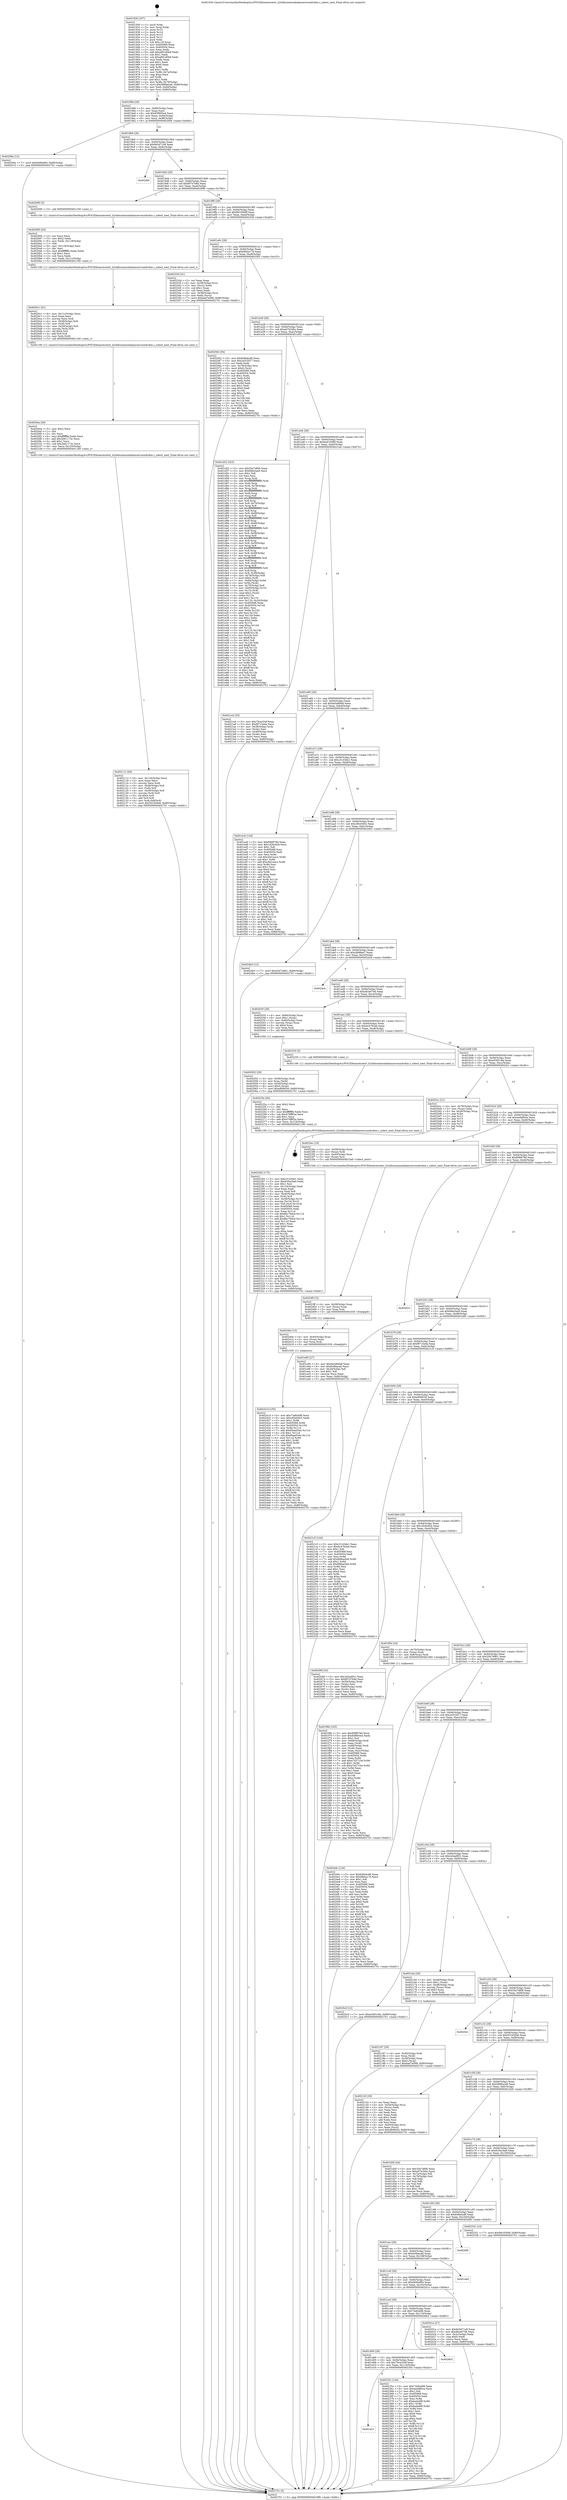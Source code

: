 digraph "0x401930" {
  label = "0x401930 (/mnt/c/Users/mathe/Desktop/tcc/POCII/binaries/extr_h2olibcommonbalancerroundrobin.c_select_next_Final-ollvm.out::main(0))"
  labelloc = "t"
  node[shape=record]

  Entry [label="",width=0.3,height=0.3,shape=circle,fillcolor=black,style=filled]
  "0x40199b" [label="{
     0x40199b [29]\l
     | [instrs]\l
     &nbsp;&nbsp;0x40199b \<+3\>: mov -0x80(%rbp),%eax\l
     &nbsp;&nbsp;0x40199e \<+2\>: mov %eax,%ecx\l
     &nbsp;&nbsp;0x4019a0 \<+6\>: sub $0x83f693e4,%ecx\l
     &nbsp;&nbsp;0x4019a6 \<+6\>: mov %eax,-0x94(%rbp)\l
     &nbsp;&nbsp;0x4019ac \<+6\>: mov %ecx,-0x98(%rbp)\l
     &nbsp;&nbsp;0x4019b2 \<+6\>: je 000000000040200e \<main+0x6de\>\l
  }"]
  "0x40200e" [label="{
     0x40200e [12]\l
     | [instrs]\l
     &nbsp;&nbsp;0x40200e \<+7\>: movl $0x6e90ef64,-0x80(%rbp)\l
     &nbsp;&nbsp;0x402015 \<+5\>: jmp 0000000000402701 \<main+0xdd1\>\l
  }"]
  "0x4019b8" [label="{
     0x4019b8 [28]\l
     | [instrs]\l
     &nbsp;&nbsp;0x4019b8 \<+5\>: jmp 00000000004019bd \<main+0x8d\>\l
     &nbsp;&nbsp;0x4019bd \<+6\>: mov -0x94(%rbp),%eax\l
     &nbsp;&nbsp;0x4019c3 \<+5\>: sub $0x8e5d71e9,%eax\l
     &nbsp;&nbsp;0x4019c8 \<+6\>: mov %eax,-0x9c(%rbp)\l
     &nbsp;&nbsp;0x4019ce \<+6\>: je 00000000004024bf \<main+0xb8f\>\l
  }"]
  Exit [label="",width=0.3,height=0.3,shape=circle,fillcolor=black,style=filled,peripheries=2]
  "0x4024bf" [label="{
     0x4024bf\l
  }", style=dashed]
  "0x4019d4" [label="{
     0x4019d4 [28]\l
     | [instrs]\l
     &nbsp;&nbsp;0x4019d4 \<+5\>: jmp 00000000004019d9 \<main+0xa9\>\l
     &nbsp;&nbsp;0x4019d9 \<+6\>: mov -0x94(%rbp),%eax\l
     &nbsp;&nbsp;0x4019df \<+5\>: sub $0x8f747b9d,%eax\l
     &nbsp;&nbsp;0x4019e4 \<+6\>: mov %eax,-0xa0(%rbp)\l
     &nbsp;&nbsp;0x4019ea \<+6\>: je 0000000000402090 \<main+0x760\>\l
  }"]
  "0x40241d" [label="{
     0x40241d [150]\l
     | [instrs]\l
     &nbsp;&nbsp;0x40241d \<+5\>: mov $0x73e8cb98,%ecx\l
     &nbsp;&nbsp;0x402422 \<+5\>: mov $0xc85e0402,%edx\l
     &nbsp;&nbsp;0x402427 \<+3\>: mov $0x1,%r8b\l
     &nbsp;&nbsp;0x40242a \<+8\>: mov 0x405068,%r9d\l
     &nbsp;&nbsp;0x402432 \<+8\>: mov 0x405054,%r10d\l
     &nbsp;&nbsp;0x40243a \<+3\>: mov %r9d,%r11d\l
     &nbsp;&nbsp;0x40243d \<+7\>: add $0x60aa054e,%r11d\l
     &nbsp;&nbsp;0x402444 \<+4\>: sub $0x1,%r11d\l
     &nbsp;&nbsp;0x402448 \<+7\>: sub $0x60aa054e,%r11d\l
     &nbsp;&nbsp;0x40244f \<+4\>: imul %r11d,%r9d\l
     &nbsp;&nbsp;0x402453 \<+4\>: and $0x1,%r9d\l
     &nbsp;&nbsp;0x402457 \<+4\>: cmp $0x0,%r9d\l
     &nbsp;&nbsp;0x40245b \<+3\>: sete %bl\l
     &nbsp;&nbsp;0x40245e \<+4\>: cmp $0xa,%r10d\l
     &nbsp;&nbsp;0x402462 \<+4\>: setl %r14b\l
     &nbsp;&nbsp;0x402466 \<+3\>: mov %bl,%r15b\l
     &nbsp;&nbsp;0x402469 \<+4\>: xor $0xff,%r15b\l
     &nbsp;&nbsp;0x40246d \<+3\>: mov %r14b,%r12b\l
     &nbsp;&nbsp;0x402470 \<+4\>: xor $0xff,%r12b\l
     &nbsp;&nbsp;0x402474 \<+4\>: xor $0x0,%r8b\l
     &nbsp;&nbsp;0x402478 \<+3\>: mov %r15b,%r13b\l
     &nbsp;&nbsp;0x40247b \<+4\>: and $0x0,%r13b\l
     &nbsp;&nbsp;0x40247f \<+3\>: and %r8b,%bl\l
     &nbsp;&nbsp;0x402482 \<+3\>: mov %r12b,%al\l
     &nbsp;&nbsp;0x402485 \<+2\>: and $0x0,%al\l
     &nbsp;&nbsp;0x402487 \<+3\>: and %r8b,%r14b\l
     &nbsp;&nbsp;0x40248a \<+3\>: or %bl,%r13b\l
     &nbsp;&nbsp;0x40248d \<+3\>: or %r14b,%al\l
     &nbsp;&nbsp;0x402490 \<+3\>: xor %al,%r13b\l
     &nbsp;&nbsp;0x402493 \<+3\>: or %r12b,%r15b\l
     &nbsp;&nbsp;0x402496 \<+4\>: xor $0xff,%r15b\l
     &nbsp;&nbsp;0x40249a \<+4\>: or $0x0,%r8b\l
     &nbsp;&nbsp;0x40249e \<+3\>: and %r8b,%r15b\l
     &nbsp;&nbsp;0x4024a1 \<+3\>: or %r15b,%r13b\l
     &nbsp;&nbsp;0x4024a4 \<+4\>: test $0x1,%r13b\l
     &nbsp;&nbsp;0x4024a8 \<+3\>: cmovne %edx,%ecx\l
     &nbsp;&nbsp;0x4024ab \<+3\>: mov %ecx,-0x80(%rbp)\l
     &nbsp;&nbsp;0x4024ae \<+5\>: jmp 0000000000402701 \<main+0xdd1\>\l
  }"]
  "0x402090" [label="{
     0x402090 [5]\l
     | [instrs]\l
     &nbsp;&nbsp;0x402090 \<+5\>: call 0000000000401160 \<next_i\>\l
     | [calls]\l
     &nbsp;&nbsp;0x401160 \{1\} (/mnt/c/Users/mathe/Desktop/tcc/POCII/binaries/extr_h2olibcommonbalancerroundrobin.c_select_next_Final-ollvm.out::next_i)\l
  }"]
  "0x4019f0" [label="{
     0x4019f0 [28]\l
     | [instrs]\l
     &nbsp;&nbsp;0x4019f0 \<+5\>: jmp 00000000004019f5 \<main+0xc5\>\l
     &nbsp;&nbsp;0x4019f5 \<+6\>: mov -0x94(%rbp),%eax\l
     &nbsp;&nbsp;0x4019fb \<+5\>: sub $0x9910509f,%eax\l
     &nbsp;&nbsp;0x401a00 \<+6\>: mov %eax,-0xa4(%rbp)\l
     &nbsp;&nbsp;0x401a06 \<+6\>: je 000000000040233d \<main+0xa0d\>\l
  }"]
  "0x40240e" [label="{
     0x40240e [15]\l
     | [instrs]\l
     &nbsp;&nbsp;0x40240e \<+4\>: mov -0x40(%rbp),%rax\l
     &nbsp;&nbsp;0x402412 \<+3\>: mov (%rax),%rax\l
     &nbsp;&nbsp;0x402415 \<+3\>: mov %rax,%rdi\l
     &nbsp;&nbsp;0x402418 \<+5\>: call 0000000000401030 \<free@plt\>\l
     | [calls]\l
     &nbsp;&nbsp;0x401030 \{1\} (unknown)\l
  }"]
  "0x40233d" [label="{
     0x40233d [31]\l
     | [instrs]\l
     &nbsp;&nbsp;0x40233d \<+2\>: xor %eax,%eax\l
     &nbsp;&nbsp;0x40233f \<+4\>: mov -0x38(%rbp),%rcx\l
     &nbsp;&nbsp;0x402343 \<+2\>: mov (%rcx),%edx\l
     &nbsp;&nbsp;0x402345 \<+3\>: sub $0x1,%eax\l
     &nbsp;&nbsp;0x402348 \<+2\>: sub %eax,%edx\l
     &nbsp;&nbsp;0x40234a \<+4\>: mov -0x38(%rbp),%rcx\l
     &nbsp;&nbsp;0x40234e \<+2\>: mov %edx,(%rcx)\l
     &nbsp;&nbsp;0x402350 \<+7\>: movl $0xbad7e098,-0x80(%rbp)\l
     &nbsp;&nbsp;0x402357 \<+5\>: jmp 0000000000402701 \<main+0xdd1\>\l
  }"]
  "0x401a0c" [label="{
     0x401a0c [28]\l
     | [instrs]\l
     &nbsp;&nbsp;0x401a0c \<+5\>: jmp 0000000000401a11 \<main+0xe1\>\l
     &nbsp;&nbsp;0x401a11 \<+6\>: mov -0x94(%rbp),%eax\l
     &nbsp;&nbsp;0x401a17 \<+5\>: sub $0x9feba17d,%eax\l
     &nbsp;&nbsp;0x401a1c \<+6\>: mov %eax,-0xa8(%rbp)\l
     &nbsp;&nbsp;0x401a22 \<+6\>: je 0000000000402562 \<main+0xc32\>\l
  }"]
  "0x4023ff" [label="{
     0x4023ff [15]\l
     | [instrs]\l
     &nbsp;&nbsp;0x4023ff \<+4\>: mov -0x58(%rbp),%rax\l
     &nbsp;&nbsp;0x402403 \<+3\>: mov (%rax),%rax\l
     &nbsp;&nbsp;0x402406 \<+3\>: mov %rax,%rdi\l
     &nbsp;&nbsp;0x402409 \<+5\>: call 0000000000401030 \<free@plt\>\l
     | [calls]\l
     &nbsp;&nbsp;0x401030 \{1\} (unknown)\l
  }"]
  "0x402562" [label="{
     0x402562 [94]\l
     | [instrs]\l
     &nbsp;&nbsp;0x402562 \<+5\>: mov $0x64fedcd8,%eax\l
     &nbsp;&nbsp;0x402567 \<+5\>: mov $0x2e532f17,%ecx\l
     &nbsp;&nbsp;0x40256c \<+2\>: xor %edx,%edx\l
     &nbsp;&nbsp;0x40256e \<+4\>: mov -0x78(%rbp),%rsi\l
     &nbsp;&nbsp;0x402572 \<+6\>: movl $0x0,(%rsi)\l
     &nbsp;&nbsp;0x402578 \<+7\>: mov 0x405068,%edi\l
     &nbsp;&nbsp;0x40257f \<+8\>: mov 0x405054,%r8d\l
     &nbsp;&nbsp;0x402587 \<+3\>: sub $0x1,%edx\l
     &nbsp;&nbsp;0x40258a \<+3\>: mov %edi,%r9d\l
     &nbsp;&nbsp;0x40258d \<+3\>: add %edx,%r9d\l
     &nbsp;&nbsp;0x402590 \<+4\>: imul %r9d,%edi\l
     &nbsp;&nbsp;0x402594 \<+3\>: and $0x1,%edi\l
     &nbsp;&nbsp;0x402597 \<+3\>: cmp $0x0,%edi\l
     &nbsp;&nbsp;0x40259a \<+4\>: sete %r10b\l
     &nbsp;&nbsp;0x40259e \<+4\>: cmp $0xa,%r8d\l
     &nbsp;&nbsp;0x4025a2 \<+4\>: setl %r11b\l
     &nbsp;&nbsp;0x4025a6 \<+3\>: mov %r10b,%bl\l
     &nbsp;&nbsp;0x4025a9 \<+3\>: and %r11b,%bl\l
     &nbsp;&nbsp;0x4025ac \<+3\>: xor %r11b,%r10b\l
     &nbsp;&nbsp;0x4025af \<+3\>: or %r10b,%bl\l
     &nbsp;&nbsp;0x4025b2 \<+3\>: test $0x1,%bl\l
     &nbsp;&nbsp;0x4025b5 \<+3\>: cmovne %ecx,%eax\l
     &nbsp;&nbsp;0x4025b8 \<+3\>: mov %eax,-0x80(%rbp)\l
     &nbsp;&nbsp;0x4025bb \<+5\>: jmp 0000000000402701 \<main+0xdd1\>\l
  }"]
  "0x401a28" [label="{
     0x401a28 [28]\l
     | [instrs]\l
     &nbsp;&nbsp;0x401a28 \<+5\>: jmp 0000000000401a2d \<main+0xfd\>\l
     &nbsp;&nbsp;0x401a2d \<+6\>: mov -0x94(%rbp),%eax\l
     &nbsp;&nbsp;0x401a33 \<+5\>: sub $0xa67b34bc,%eax\l
     &nbsp;&nbsp;0x401a38 \<+6\>: mov %eax,-0xac(%rbp)\l
     &nbsp;&nbsp;0x401a3e \<+6\>: je 0000000000401d52 \<main+0x422\>\l
  }"]
  "0x401d1c" [label="{
     0x401d1c\l
  }", style=dashed]
  "0x401d52" [label="{
     0x401d52 [323]\l
     | [instrs]\l
     &nbsp;&nbsp;0x401d52 \<+5\>: mov $0x35e7df06,%eax\l
     &nbsp;&nbsp;0x401d57 \<+5\>: mov $0xf46e3ae9,%ecx\l
     &nbsp;&nbsp;0x401d5c \<+2\>: mov $0x1,%dl\l
     &nbsp;&nbsp;0x401d5e \<+2\>: xor %esi,%esi\l
     &nbsp;&nbsp;0x401d60 \<+3\>: mov %rsp,%rdi\l
     &nbsp;&nbsp;0x401d63 \<+4\>: add $0xfffffffffffffff0,%rdi\l
     &nbsp;&nbsp;0x401d67 \<+3\>: mov %rdi,%rsp\l
     &nbsp;&nbsp;0x401d6a \<+4\>: mov %rdi,-0x78(%rbp)\l
     &nbsp;&nbsp;0x401d6e \<+3\>: mov %rsp,%rdi\l
     &nbsp;&nbsp;0x401d71 \<+4\>: add $0xfffffffffffffff0,%rdi\l
     &nbsp;&nbsp;0x401d75 \<+3\>: mov %rdi,%rsp\l
     &nbsp;&nbsp;0x401d78 \<+3\>: mov %rsp,%r8\l
     &nbsp;&nbsp;0x401d7b \<+4\>: add $0xfffffffffffffff0,%r8\l
     &nbsp;&nbsp;0x401d7f \<+3\>: mov %r8,%rsp\l
     &nbsp;&nbsp;0x401d82 \<+4\>: mov %r8,-0x70(%rbp)\l
     &nbsp;&nbsp;0x401d86 \<+3\>: mov %rsp,%r8\l
     &nbsp;&nbsp;0x401d89 \<+4\>: add $0xfffffffffffffff0,%r8\l
     &nbsp;&nbsp;0x401d8d \<+3\>: mov %r8,%rsp\l
     &nbsp;&nbsp;0x401d90 \<+4\>: mov %r8,-0x68(%rbp)\l
     &nbsp;&nbsp;0x401d94 \<+3\>: mov %rsp,%r8\l
     &nbsp;&nbsp;0x401d97 \<+4\>: add $0xfffffffffffffff0,%r8\l
     &nbsp;&nbsp;0x401d9b \<+3\>: mov %r8,%rsp\l
     &nbsp;&nbsp;0x401d9e \<+4\>: mov %r8,-0x60(%rbp)\l
     &nbsp;&nbsp;0x401da2 \<+3\>: mov %rsp,%r8\l
     &nbsp;&nbsp;0x401da5 \<+4\>: add $0xfffffffffffffff0,%r8\l
     &nbsp;&nbsp;0x401da9 \<+3\>: mov %r8,%rsp\l
     &nbsp;&nbsp;0x401dac \<+4\>: mov %r8,-0x58(%rbp)\l
     &nbsp;&nbsp;0x401db0 \<+3\>: mov %rsp,%r8\l
     &nbsp;&nbsp;0x401db3 \<+4\>: add $0xfffffffffffffff0,%r8\l
     &nbsp;&nbsp;0x401db7 \<+3\>: mov %r8,%rsp\l
     &nbsp;&nbsp;0x401dba \<+4\>: mov %r8,-0x50(%rbp)\l
     &nbsp;&nbsp;0x401dbe \<+3\>: mov %rsp,%r8\l
     &nbsp;&nbsp;0x401dc1 \<+4\>: add $0xfffffffffffffff0,%r8\l
     &nbsp;&nbsp;0x401dc5 \<+3\>: mov %r8,%rsp\l
     &nbsp;&nbsp;0x401dc8 \<+4\>: mov %r8,-0x48(%rbp)\l
     &nbsp;&nbsp;0x401dcc \<+3\>: mov %rsp,%r8\l
     &nbsp;&nbsp;0x401dcf \<+4\>: add $0xfffffffffffffff0,%r8\l
     &nbsp;&nbsp;0x401dd3 \<+3\>: mov %r8,%rsp\l
     &nbsp;&nbsp;0x401dd6 \<+4\>: mov %r8,-0x40(%rbp)\l
     &nbsp;&nbsp;0x401dda \<+3\>: mov %rsp,%r8\l
     &nbsp;&nbsp;0x401ddd \<+4\>: add $0xfffffffffffffff0,%r8\l
     &nbsp;&nbsp;0x401de1 \<+3\>: mov %r8,%rsp\l
     &nbsp;&nbsp;0x401de4 \<+4\>: mov %r8,-0x38(%rbp)\l
     &nbsp;&nbsp;0x401de8 \<+4\>: mov -0x78(%rbp),%r8\l
     &nbsp;&nbsp;0x401dec \<+7\>: movl $0x0,(%r8)\l
     &nbsp;&nbsp;0x401df3 \<+7\>: mov -0x84(%rbp),%r9d\l
     &nbsp;&nbsp;0x401dfa \<+3\>: mov %r9d,(%rdi)\l
     &nbsp;&nbsp;0x401dfd \<+4\>: mov -0x70(%rbp),%r8\l
     &nbsp;&nbsp;0x401e01 \<+7\>: mov -0x90(%rbp),%r10\l
     &nbsp;&nbsp;0x401e08 \<+3\>: mov %r10,(%r8)\l
     &nbsp;&nbsp;0x401e0b \<+3\>: cmpl $0x2,(%rdi)\l
     &nbsp;&nbsp;0x401e0e \<+4\>: setne %r11b\l
     &nbsp;&nbsp;0x401e12 \<+4\>: and $0x1,%r11b\l
     &nbsp;&nbsp;0x401e16 \<+4\>: mov %r11b,-0x2d(%rbp)\l
     &nbsp;&nbsp;0x401e1a \<+7\>: mov 0x405068,%ebx\l
     &nbsp;&nbsp;0x401e21 \<+8\>: mov 0x405054,%r14d\l
     &nbsp;&nbsp;0x401e29 \<+3\>: sub $0x1,%esi\l
     &nbsp;&nbsp;0x401e2c \<+3\>: mov %ebx,%r15d\l
     &nbsp;&nbsp;0x401e2f \<+3\>: add %esi,%r15d\l
     &nbsp;&nbsp;0x401e32 \<+4\>: imul %r15d,%ebx\l
     &nbsp;&nbsp;0x401e36 \<+3\>: and $0x1,%ebx\l
     &nbsp;&nbsp;0x401e39 \<+3\>: cmp $0x0,%ebx\l
     &nbsp;&nbsp;0x401e3c \<+4\>: sete %r11b\l
     &nbsp;&nbsp;0x401e40 \<+4\>: cmp $0xa,%r14d\l
     &nbsp;&nbsp;0x401e44 \<+4\>: setl %r12b\l
     &nbsp;&nbsp;0x401e48 \<+3\>: mov %r11b,%r13b\l
     &nbsp;&nbsp;0x401e4b \<+4\>: xor $0xff,%r13b\l
     &nbsp;&nbsp;0x401e4f \<+3\>: mov %r12b,%sil\l
     &nbsp;&nbsp;0x401e52 \<+4\>: xor $0xff,%sil\l
     &nbsp;&nbsp;0x401e56 \<+3\>: xor $0x1,%dl\l
     &nbsp;&nbsp;0x401e59 \<+3\>: mov %r13b,%dil\l
     &nbsp;&nbsp;0x401e5c \<+4\>: and $0xff,%dil\l
     &nbsp;&nbsp;0x401e60 \<+3\>: and %dl,%r11b\l
     &nbsp;&nbsp;0x401e63 \<+3\>: mov %sil,%r8b\l
     &nbsp;&nbsp;0x401e66 \<+4\>: and $0xff,%r8b\l
     &nbsp;&nbsp;0x401e6a \<+3\>: and %dl,%r12b\l
     &nbsp;&nbsp;0x401e6d \<+3\>: or %r11b,%dil\l
     &nbsp;&nbsp;0x401e70 \<+3\>: or %r12b,%r8b\l
     &nbsp;&nbsp;0x401e73 \<+3\>: xor %r8b,%dil\l
     &nbsp;&nbsp;0x401e76 \<+3\>: or %sil,%r13b\l
     &nbsp;&nbsp;0x401e79 \<+4\>: xor $0xff,%r13b\l
     &nbsp;&nbsp;0x401e7d \<+3\>: or $0x1,%dl\l
     &nbsp;&nbsp;0x401e80 \<+3\>: and %dl,%r13b\l
     &nbsp;&nbsp;0x401e83 \<+3\>: or %r13b,%dil\l
     &nbsp;&nbsp;0x401e86 \<+4\>: test $0x1,%dil\l
     &nbsp;&nbsp;0x401e8a \<+3\>: cmovne %ecx,%eax\l
     &nbsp;&nbsp;0x401e8d \<+3\>: mov %eax,-0x80(%rbp)\l
     &nbsp;&nbsp;0x401e90 \<+5\>: jmp 0000000000402701 \<main+0xdd1\>\l
  }"]
  "0x401a44" [label="{
     0x401a44 [28]\l
     | [instrs]\l
     &nbsp;&nbsp;0x401a44 \<+5\>: jmp 0000000000401a49 \<main+0x119\>\l
     &nbsp;&nbsp;0x401a49 \<+6\>: mov -0x94(%rbp),%eax\l
     &nbsp;&nbsp;0x401a4f \<+5\>: sub $0xbad7e098,%eax\l
     &nbsp;&nbsp;0x401a54 \<+6\>: mov %eax,-0xb0(%rbp)\l
     &nbsp;&nbsp;0x401a5a \<+6\>: je 00000000004021a4 \<main+0x874\>\l
  }"]
  "0x40235c" [label="{
     0x40235c [144]\l
     | [instrs]\l
     &nbsp;&nbsp;0x40235c \<+5\>: mov $0x73e8cb98,%eax\l
     &nbsp;&nbsp;0x402361 \<+5\>: mov $0xea4d80ce,%ecx\l
     &nbsp;&nbsp;0x402366 \<+2\>: mov $0x1,%dl\l
     &nbsp;&nbsp;0x402368 \<+7\>: mov 0x405068,%esi\l
     &nbsp;&nbsp;0x40236f \<+7\>: mov 0x405054,%edi\l
     &nbsp;&nbsp;0x402376 \<+3\>: mov %esi,%r8d\l
     &nbsp;&nbsp;0x402379 \<+7\>: add $0xba4edf9,%r8d\l
     &nbsp;&nbsp;0x402380 \<+4\>: sub $0x1,%r8d\l
     &nbsp;&nbsp;0x402384 \<+7\>: sub $0xba4edf9,%r8d\l
     &nbsp;&nbsp;0x40238b \<+4\>: imul %r8d,%esi\l
     &nbsp;&nbsp;0x40238f \<+3\>: and $0x1,%esi\l
     &nbsp;&nbsp;0x402392 \<+3\>: cmp $0x0,%esi\l
     &nbsp;&nbsp;0x402395 \<+4\>: sete %r9b\l
     &nbsp;&nbsp;0x402399 \<+3\>: cmp $0xa,%edi\l
     &nbsp;&nbsp;0x40239c \<+4\>: setl %r10b\l
     &nbsp;&nbsp;0x4023a0 \<+3\>: mov %r9b,%r11b\l
     &nbsp;&nbsp;0x4023a3 \<+4\>: xor $0xff,%r11b\l
     &nbsp;&nbsp;0x4023a7 \<+3\>: mov %r10b,%bl\l
     &nbsp;&nbsp;0x4023aa \<+3\>: xor $0xff,%bl\l
     &nbsp;&nbsp;0x4023ad \<+3\>: xor $0x1,%dl\l
     &nbsp;&nbsp;0x4023b0 \<+3\>: mov %r11b,%r14b\l
     &nbsp;&nbsp;0x4023b3 \<+4\>: and $0xff,%r14b\l
     &nbsp;&nbsp;0x4023b7 \<+3\>: and %dl,%r9b\l
     &nbsp;&nbsp;0x4023ba \<+3\>: mov %bl,%r15b\l
     &nbsp;&nbsp;0x4023bd \<+4\>: and $0xff,%r15b\l
     &nbsp;&nbsp;0x4023c1 \<+3\>: and %dl,%r10b\l
     &nbsp;&nbsp;0x4023c4 \<+3\>: or %r9b,%r14b\l
     &nbsp;&nbsp;0x4023c7 \<+3\>: or %r10b,%r15b\l
     &nbsp;&nbsp;0x4023ca \<+3\>: xor %r15b,%r14b\l
     &nbsp;&nbsp;0x4023cd \<+3\>: or %bl,%r11b\l
     &nbsp;&nbsp;0x4023d0 \<+4\>: xor $0xff,%r11b\l
     &nbsp;&nbsp;0x4023d4 \<+3\>: or $0x1,%dl\l
     &nbsp;&nbsp;0x4023d7 \<+3\>: and %dl,%r11b\l
     &nbsp;&nbsp;0x4023da \<+3\>: or %r11b,%r14b\l
     &nbsp;&nbsp;0x4023dd \<+4\>: test $0x1,%r14b\l
     &nbsp;&nbsp;0x4023e1 \<+3\>: cmovne %ecx,%eax\l
     &nbsp;&nbsp;0x4023e4 \<+3\>: mov %eax,-0x80(%rbp)\l
     &nbsp;&nbsp;0x4023e7 \<+5\>: jmp 0000000000402701 \<main+0xdd1\>\l
  }"]
  "0x4021a4" [label="{
     0x4021a4 [33]\l
     | [instrs]\l
     &nbsp;&nbsp;0x4021a4 \<+5\>: mov $0x79ca334f,%eax\l
     &nbsp;&nbsp;0x4021a9 \<+5\>: mov $0xf9715eda,%ecx\l
     &nbsp;&nbsp;0x4021ae \<+4\>: mov -0x38(%rbp),%rdx\l
     &nbsp;&nbsp;0x4021b2 \<+2\>: mov (%rdx),%esi\l
     &nbsp;&nbsp;0x4021b4 \<+4\>: mov -0x48(%rbp),%rdx\l
     &nbsp;&nbsp;0x4021b8 \<+2\>: cmp (%rdx),%esi\l
     &nbsp;&nbsp;0x4021ba \<+3\>: cmovl %ecx,%eax\l
     &nbsp;&nbsp;0x4021bd \<+3\>: mov %eax,-0x80(%rbp)\l
     &nbsp;&nbsp;0x4021c0 \<+5\>: jmp 0000000000402701 \<main+0xdd1\>\l
  }"]
  "0x401a60" [label="{
     0x401a60 [28]\l
     | [instrs]\l
     &nbsp;&nbsp;0x401a60 \<+5\>: jmp 0000000000401a65 \<main+0x135\>\l
     &nbsp;&nbsp;0x401a65 \<+6\>: mov -0x94(%rbp),%eax\l
     &nbsp;&nbsp;0x401a6b \<+5\>: sub $0xbe5d69a9,%eax\l
     &nbsp;&nbsp;0x401a70 \<+6\>: mov %eax,-0xb4(%rbp)\l
     &nbsp;&nbsp;0x401a76 \<+6\>: je 0000000000401ecb \<main+0x59b\>\l
  }"]
  "0x401d00" [label="{
     0x401d00 [28]\l
     | [instrs]\l
     &nbsp;&nbsp;0x401d00 \<+5\>: jmp 0000000000401d05 \<main+0x3d5\>\l
     &nbsp;&nbsp;0x401d05 \<+6\>: mov -0x94(%rbp),%eax\l
     &nbsp;&nbsp;0x401d0b \<+5\>: sub $0x79ca334f,%eax\l
     &nbsp;&nbsp;0x401d10 \<+6\>: mov %eax,-0x114(%rbp)\l
     &nbsp;&nbsp;0x401d16 \<+6\>: je 000000000040235c \<main+0xa2c\>\l
  }"]
  "0x401ecb" [label="{
     0x401ecb [144]\l
     | [instrs]\l
     &nbsp;&nbsp;0x401ecb \<+5\>: mov $0xf08f878d,%eax\l
     &nbsp;&nbsp;0x401ed0 \<+5\>: mov $0x1826c6cb,%ecx\l
     &nbsp;&nbsp;0x401ed5 \<+2\>: mov $0x1,%dl\l
     &nbsp;&nbsp;0x401ed7 \<+7\>: mov 0x405068,%esi\l
     &nbsp;&nbsp;0x401ede \<+7\>: mov 0x405054,%edi\l
     &nbsp;&nbsp;0x401ee5 \<+3\>: mov %esi,%r8d\l
     &nbsp;&nbsp;0x401ee8 \<+7\>: sub $0xc6d1eac2,%r8d\l
     &nbsp;&nbsp;0x401eef \<+4\>: sub $0x1,%r8d\l
     &nbsp;&nbsp;0x401ef3 \<+7\>: add $0xc6d1eac2,%r8d\l
     &nbsp;&nbsp;0x401efa \<+4\>: imul %r8d,%esi\l
     &nbsp;&nbsp;0x401efe \<+3\>: and $0x1,%esi\l
     &nbsp;&nbsp;0x401f01 \<+3\>: cmp $0x0,%esi\l
     &nbsp;&nbsp;0x401f04 \<+4\>: sete %r9b\l
     &nbsp;&nbsp;0x401f08 \<+3\>: cmp $0xa,%edi\l
     &nbsp;&nbsp;0x401f0b \<+4\>: setl %r10b\l
     &nbsp;&nbsp;0x401f0f \<+3\>: mov %r9b,%r11b\l
     &nbsp;&nbsp;0x401f12 \<+4\>: xor $0xff,%r11b\l
     &nbsp;&nbsp;0x401f16 \<+3\>: mov %r10b,%bl\l
     &nbsp;&nbsp;0x401f19 \<+3\>: xor $0xff,%bl\l
     &nbsp;&nbsp;0x401f1c \<+3\>: xor $0x1,%dl\l
     &nbsp;&nbsp;0x401f1f \<+3\>: mov %r11b,%r14b\l
     &nbsp;&nbsp;0x401f22 \<+4\>: and $0xff,%r14b\l
     &nbsp;&nbsp;0x401f26 \<+3\>: and %dl,%r9b\l
     &nbsp;&nbsp;0x401f29 \<+3\>: mov %bl,%r15b\l
     &nbsp;&nbsp;0x401f2c \<+4\>: and $0xff,%r15b\l
     &nbsp;&nbsp;0x401f30 \<+3\>: and %dl,%r10b\l
     &nbsp;&nbsp;0x401f33 \<+3\>: or %r9b,%r14b\l
     &nbsp;&nbsp;0x401f36 \<+3\>: or %r10b,%r15b\l
     &nbsp;&nbsp;0x401f39 \<+3\>: xor %r15b,%r14b\l
     &nbsp;&nbsp;0x401f3c \<+3\>: or %bl,%r11b\l
     &nbsp;&nbsp;0x401f3f \<+4\>: xor $0xff,%r11b\l
     &nbsp;&nbsp;0x401f43 \<+3\>: or $0x1,%dl\l
     &nbsp;&nbsp;0x401f46 \<+3\>: and %dl,%r11b\l
     &nbsp;&nbsp;0x401f49 \<+3\>: or %r11b,%r14b\l
     &nbsp;&nbsp;0x401f4c \<+4\>: test $0x1,%r14b\l
     &nbsp;&nbsp;0x401f50 \<+3\>: cmovne %ecx,%eax\l
     &nbsp;&nbsp;0x401f53 \<+3\>: mov %eax,-0x80(%rbp)\l
     &nbsp;&nbsp;0x401f56 \<+5\>: jmp 0000000000402701 \<main+0xdd1\>\l
  }"]
  "0x401a7c" [label="{
     0x401a7c [28]\l
     | [instrs]\l
     &nbsp;&nbsp;0x401a7c \<+5\>: jmp 0000000000401a81 \<main+0x151\>\l
     &nbsp;&nbsp;0x401a81 \<+6\>: mov -0x94(%rbp),%eax\l
     &nbsp;&nbsp;0x401a87 \<+5\>: sub $0xc3143de1,%eax\l
     &nbsp;&nbsp;0x401a8c \<+6\>: mov %eax,-0xb8(%rbp)\l
     &nbsp;&nbsp;0x401a92 \<+6\>: je 0000000000402650 \<main+0xd20\>\l
  }"]
  "0x4026b3" [label="{
     0x4026b3\l
  }", style=dashed]
  "0x402650" [label="{
     0x402650\l
  }", style=dashed]
  "0x401a98" [label="{
     0x401a98 [28]\l
     | [instrs]\l
     &nbsp;&nbsp;0x401a98 \<+5\>: jmp 0000000000401a9d \<main+0x16d\>\l
     &nbsp;&nbsp;0x401a9d \<+6\>: mov -0x94(%rbp),%eax\l
     &nbsp;&nbsp;0x401aa3 \<+5\>: sub $0xc85e0402,%eax\l
     &nbsp;&nbsp;0x401aa8 \<+6\>: mov %eax,-0xbc(%rbp)\l
     &nbsp;&nbsp;0x401aae \<+6\>: je 00000000004024b3 \<main+0xb83\>\l
  }"]
  "0x402282" [label="{
     0x402282 [175]\l
     | [instrs]\l
     &nbsp;&nbsp;0x402282 \<+5\>: mov $0xc3143de1,%ecx\l
     &nbsp;&nbsp;0x402287 \<+5\>: mov $0x635ec0a9,%edx\l
     &nbsp;&nbsp;0x40228c \<+3\>: mov $0x1,%sil\l
     &nbsp;&nbsp;0x40228f \<+6\>: mov -0x124(%rbp),%edi\l
     &nbsp;&nbsp;0x402295 \<+3\>: imul %eax,%edi\l
     &nbsp;&nbsp;0x402298 \<+3\>: movslq %edi,%r8\l
     &nbsp;&nbsp;0x40229b \<+4\>: mov -0x40(%rbp),%r9\l
     &nbsp;&nbsp;0x40229f \<+3\>: mov (%r9),%r9\l
     &nbsp;&nbsp;0x4022a2 \<+4\>: mov -0x38(%rbp),%r10\l
     &nbsp;&nbsp;0x4022a6 \<+3\>: movslq (%r10),%r10\l
     &nbsp;&nbsp;0x4022a9 \<+4\>: mov %r8,(%r9,%r10,8)\l
     &nbsp;&nbsp;0x4022ad \<+7\>: mov 0x405068,%eax\l
     &nbsp;&nbsp;0x4022b4 \<+7\>: mov 0x405054,%edi\l
     &nbsp;&nbsp;0x4022bb \<+3\>: mov %eax,%r11d\l
     &nbsp;&nbsp;0x4022be \<+7\>: sub $0x8bc79dcd,%r11d\l
     &nbsp;&nbsp;0x4022c5 \<+4\>: sub $0x1,%r11d\l
     &nbsp;&nbsp;0x4022c9 \<+7\>: add $0x8bc79dcd,%r11d\l
     &nbsp;&nbsp;0x4022d0 \<+4\>: imul %r11d,%eax\l
     &nbsp;&nbsp;0x4022d4 \<+3\>: and $0x1,%eax\l
     &nbsp;&nbsp;0x4022d7 \<+3\>: cmp $0x0,%eax\l
     &nbsp;&nbsp;0x4022da \<+3\>: sete %bl\l
     &nbsp;&nbsp;0x4022dd \<+3\>: cmp $0xa,%edi\l
     &nbsp;&nbsp;0x4022e0 \<+4\>: setl %r14b\l
     &nbsp;&nbsp;0x4022e4 \<+3\>: mov %bl,%r15b\l
     &nbsp;&nbsp;0x4022e7 \<+4\>: xor $0xff,%r15b\l
     &nbsp;&nbsp;0x4022eb \<+3\>: mov %r14b,%r12b\l
     &nbsp;&nbsp;0x4022ee \<+4\>: xor $0xff,%r12b\l
     &nbsp;&nbsp;0x4022f2 \<+4\>: xor $0x1,%sil\l
     &nbsp;&nbsp;0x4022f6 \<+3\>: mov %r15b,%r13b\l
     &nbsp;&nbsp;0x4022f9 \<+4\>: and $0xff,%r13b\l
     &nbsp;&nbsp;0x4022fd \<+3\>: and %sil,%bl\l
     &nbsp;&nbsp;0x402300 \<+3\>: mov %r12b,%al\l
     &nbsp;&nbsp;0x402303 \<+2\>: and $0xff,%al\l
     &nbsp;&nbsp;0x402305 \<+3\>: and %sil,%r14b\l
     &nbsp;&nbsp;0x402308 \<+3\>: or %bl,%r13b\l
     &nbsp;&nbsp;0x40230b \<+3\>: or %r14b,%al\l
     &nbsp;&nbsp;0x40230e \<+3\>: xor %al,%r13b\l
     &nbsp;&nbsp;0x402311 \<+3\>: or %r12b,%r15b\l
     &nbsp;&nbsp;0x402314 \<+4\>: xor $0xff,%r15b\l
     &nbsp;&nbsp;0x402318 \<+4\>: or $0x1,%sil\l
     &nbsp;&nbsp;0x40231c \<+3\>: and %sil,%r15b\l
     &nbsp;&nbsp;0x40231f \<+3\>: or %r15b,%r13b\l
     &nbsp;&nbsp;0x402322 \<+4\>: test $0x1,%r13b\l
     &nbsp;&nbsp;0x402326 \<+3\>: cmovne %edx,%ecx\l
     &nbsp;&nbsp;0x402329 \<+3\>: mov %ecx,-0x80(%rbp)\l
     &nbsp;&nbsp;0x40232c \<+5\>: jmp 0000000000402701 \<main+0xdd1\>\l
  }"]
  "0x4024b3" [label="{
     0x4024b3 [12]\l
     | [instrs]\l
     &nbsp;&nbsp;0x4024b3 \<+7\>: movl $0x20474861,-0x80(%rbp)\l
     &nbsp;&nbsp;0x4024ba \<+5\>: jmp 0000000000402701 \<main+0xdd1\>\l
  }"]
  "0x401ab4" [label="{
     0x401ab4 [28]\l
     | [instrs]\l
     &nbsp;&nbsp;0x401ab4 \<+5\>: jmp 0000000000401ab9 \<main+0x189\>\l
     &nbsp;&nbsp;0x401ab9 \<+6\>: mov -0x94(%rbp),%eax\l
     &nbsp;&nbsp;0x401abf \<+5\>: sub $0xcfb88ae7,%eax\l
     &nbsp;&nbsp;0x401ac4 \<+6\>: mov %eax,-0xc0(%rbp)\l
     &nbsp;&nbsp;0x401aca \<+6\>: je 00000000004024cb \<main+0xb9b\>\l
  }"]
  "0x40225a" [label="{
     0x40225a [40]\l
     | [instrs]\l
     &nbsp;&nbsp;0x40225a \<+5\>: mov $0x2,%ecx\l
     &nbsp;&nbsp;0x40225f \<+1\>: cltd\l
     &nbsp;&nbsp;0x402260 \<+2\>: idiv %ecx\l
     &nbsp;&nbsp;0x402262 \<+6\>: imul $0xfffffffe,%edx,%ecx\l
     &nbsp;&nbsp;0x402268 \<+6\>: sub $0x478ff83a,%ecx\l
     &nbsp;&nbsp;0x40226e \<+3\>: add $0x1,%ecx\l
     &nbsp;&nbsp;0x402271 \<+6\>: add $0x478ff83a,%ecx\l
     &nbsp;&nbsp;0x402277 \<+6\>: mov %ecx,-0x124(%rbp)\l
     &nbsp;&nbsp;0x40227d \<+5\>: call 0000000000401160 \<next_i\>\l
     | [calls]\l
     &nbsp;&nbsp;0x401160 \{1\} (/mnt/c/Users/mathe/Desktop/tcc/POCII/binaries/extr_h2olibcommonbalancerroundrobin.c_select_next_Final-ollvm.out::next_i)\l
  }"]
  "0x4024cb" [label="{
     0x4024cb\l
  }", style=dashed]
  "0x401ad0" [label="{
     0x401ad0 [28]\l
     | [instrs]\l
     &nbsp;&nbsp;0x401ad0 \<+5\>: jmp 0000000000401ad5 \<main+0x1a5\>\l
     &nbsp;&nbsp;0x401ad5 \<+6\>: mov -0x94(%rbp),%eax\l
     &nbsp;&nbsp;0x401adb \<+5\>: sub $0xdbcb0746,%eax\l
     &nbsp;&nbsp;0x401ae0 \<+6\>: mov %eax,-0xc4(%rbp)\l
     &nbsp;&nbsp;0x401ae6 \<+6\>: je 0000000000402035 \<main+0x705\>\l
  }"]
  "0x402187" [label="{
     0x402187 [29]\l
     | [instrs]\l
     &nbsp;&nbsp;0x402187 \<+4\>: mov -0x40(%rbp),%rdi\l
     &nbsp;&nbsp;0x40218b \<+3\>: mov %rax,(%rdi)\l
     &nbsp;&nbsp;0x40218e \<+4\>: mov -0x38(%rbp),%rax\l
     &nbsp;&nbsp;0x402192 \<+6\>: movl $0x0,(%rax)\l
     &nbsp;&nbsp;0x402198 \<+7\>: movl $0xbad7e098,-0x80(%rbp)\l
     &nbsp;&nbsp;0x40219f \<+5\>: jmp 0000000000402701 \<main+0xdd1\>\l
  }"]
  "0x402035" [label="{
     0x402035 [29]\l
     | [instrs]\l
     &nbsp;&nbsp;0x402035 \<+4\>: mov -0x60(%rbp),%rax\l
     &nbsp;&nbsp;0x402039 \<+6\>: movl $0x1,(%rax)\l
     &nbsp;&nbsp;0x40203f \<+4\>: mov -0x60(%rbp),%rax\l
     &nbsp;&nbsp;0x402043 \<+3\>: movslq (%rax),%rax\l
     &nbsp;&nbsp;0x402046 \<+4\>: shl $0x4,%rax\l
     &nbsp;&nbsp;0x40204a \<+3\>: mov %rax,%rdi\l
     &nbsp;&nbsp;0x40204d \<+5\>: call 0000000000401050 \<malloc@plt\>\l
     | [calls]\l
     &nbsp;&nbsp;0x401050 \{1\} (unknown)\l
  }"]
  "0x401aec" [label="{
     0x401aec [28]\l
     | [instrs]\l
     &nbsp;&nbsp;0x401aec \<+5\>: jmp 0000000000401af1 \<main+0x1c1\>\l
     &nbsp;&nbsp;0x401af1 \<+6\>: mov -0x94(%rbp),%eax\l
     &nbsp;&nbsp;0x401af7 \<+5\>: sub $0xdc4762ed,%eax\l
     &nbsp;&nbsp;0x401afc \<+6\>: mov %eax,-0xc8(%rbp)\l
     &nbsp;&nbsp;0x401b02 \<+6\>: je 0000000000402255 \<main+0x925\>\l
  }"]
  "0x402112" [label="{
     0x402112 [49]\l
     | [instrs]\l
     &nbsp;&nbsp;0x402112 \<+6\>: mov -0x120(%rbp),%ecx\l
     &nbsp;&nbsp;0x402118 \<+3\>: imul %eax,%ecx\l
     &nbsp;&nbsp;0x40211b \<+3\>: movslq %ecx,%rdi\l
     &nbsp;&nbsp;0x40211e \<+4\>: mov -0x58(%rbp),%r8\l
     &nbsp;&nbsp;0x402122 \<+3\>: mov (%r8),%r8\l
     &nbsp;&nbsp;0x402125 \<+4\>: mov -0x50(%rbp),%r9\l
     &nbsp;&nbsp;0x402129 \<+3\>: movslq (%r9),%r9\l
     &nbsp;&nbsp;0x40212c \<+4\>: shl $0x4,%r9\l
     &nbsp;&nbsp;0x402130 \<+3\>: add %r9,%r8\l
     &nbsp;&nbsp;0x402133 \<+4\>: mov %rdi,0x8(%r8)\l
     &nbsp;&nbsp;0x402137 \<+7\>: movl $0x501650e6,-0x80(%rbp)\l
     &nbsp;&nbsp;0x40213e \<+5\>: jmp 0000000000402701 \<main+0xdd1\>\l
  }"]
  "0x402255" [label="{
     0x402255 [5]\l
     | [instrs]\l
     &nbsp;&nbsp;0x402255 \<+5\>: call 0000000000401160 \<next_i\>\l
     | [calls]\l
     &nbsp;&nbsp;0x401160 \{1\} (/mnt/c/Users/mathe/Desktop/tcc/POCII/binaries/extr_h2olibcommonbalancerroundrobin.c_select_next_Final-ollvm.out::next_i)\l
  }"]
  "0x401b08" [label="{
     0x401b08 [28]\l
     | [instrs]\l
     &nbsp;&nbsp;0x401b08 \<+5\>: jmp 0000000000401b0d \<main+0x1dd\>\l
     &nbsp;&nbsp;0x401b0d \<+6\>: mov -0x94(%rbp),%eax\l
     &nbsp;&nbsp;0x401b13 \<+5\>: sub $0xe5491c8a,%eax\l
     &nbsp;&nbsp;0x401b18 \<+6\>: mov %eax,-0xcc(%rbp)\l
     &nbsp;&nbsp;0x401b1e \<+6\>: je 00000000004025cc \<main+0xc9c\>\l
  }"]
  "0x4020ea" [label="{
     0x4020ea [40]\l
     | [instrs]\l
     &nbsp;&nbsp;0x4020ea \<+5\>: mov $0x2,%ecx\l
     &nbsp;&nbsp;0x4020ef \<+1\>: cltd\l
     &nbsp;&nbsp;0x4020f0 \<+2\>: idiv %ecx\l
     &nbsp;&nbsp;0x4020f2 \<+6\>: imul $0xfffffffe,%edx,%ecx\l
     &nbsp;&nbsp;0x4020f8 \<+6\>: add $0x2b61173c,%ecx\l
     &nbsp;&nbsp;0x4020fe \<+3\>: add $0x1,%ecx\l
     &nbsp;&nbsp;0x402101 \<+6\>: sub $0x2b61173c,%ecx\l
     &nbsp;&nbsp;0x402107 \<+6\>: mov %ecx,-0x120(%rbp)\l
     &nbsp;&nbsp;0x40210d \<+5\>: call 0000000000401160 \<next_i\>\l
     | [calls]\l
     &nbsp;&nbsp;0x401160 \{1\} (/mnt/c/Users/mathe/Desktop/tcc/POCII/binaries/extr_h2olibcommonbalancerroundrobin.c_select_next_Final-ollvm.out::next_i)\l
  }"]
  "0x4025cc" [label="{
     0x4025cc [21]\l
     | [instrs]\l
     &nbsp;&nbsp;0x4025cc \<+4\>: mov -0x78(%rbp),%rax\l
     &nbsp;&nbsp;0x4025d0 \<+2\>: mov (%rax),%eax\l
     &nbsp;&nbsp;0x4025d2 \<+4\>: lea -0x28(%rbp),%rsp\l
     &nbsp;&nbsp;0x4025d6 \<+1\>: pop %rbx\l
     &nbsp;&nbsp;0x4025d7 \<+2\>: pop %r12\l
     &nbsp;&nbsp;0x4025d9 \<+2\>: pop %r13\l
     &nbsp;&nbsp;0x4025db \<+2\>: pop %r14\l
     &nbsp;&nbsp;0x4025dd \<+2\>: pop %r15\l
     &nbsp;&nbsp;0x4025df \<+1\>: pop %rbp\l
     &nbsp;&nbsp;0x4025e0 \<+1\>: ret\l
  }"]
  "0x401b24" [label="{
     0x401b24 [28]\l
     | [instrs]\l
     &nbsp;&nbsp;0x401b24 \<+5\>: jmp 0000000000401b29 \<main+0x1f9\>\l
     &nbsp;&nbsp;0x401b29 \<+6\>: mov -0x94(%rbp),%eax\l
     &nbsp;&nbsp;0x401b2f \<+5\>: sub $0xea4d80ce,%eax\l
     &nbsp;&nbsp;0x401b34 \<+6\>: mov %eax,-0xd0(%rbp)\l
     &nbsp;&nbsp;0x401b3a \<+6\>: je 00000000004023ec \<main+0xabc\>\l
  }"]
  "0x4020c1" [label="{
     0x4020c1 [41]\l
     | [instrs]\l
     &nbsp;&nbsp;0x4020c1 \<+6\>: mov -0x11c(%rbp),%ecx\l
     &nbsp;&nbsp;0x4020c7 \<+3\>: imul %eax,%ecx\l
     &nbsp;&nbsp;0x4020ca \<+3\>: movslq %ecx,%rdi\l
     &nbsp;&nbsp;0x4020cd \<+4\>: mov -0x58(%rbp),%r8\l
     &nbsp;&nbsp;0x4020d1 \<+3\>: mov (%r8),%r8\l
     &nbsp;&nbsp;0x4020d4 \<+4\>: mov -0x50(%rbp),%r9\l
     &nbsp;&nbsp;0x4020d8 \<+3\>: movslq (%r9),%r9\l
     &nbsp;&nbsp;0x4020db \<+4\>: shl $0x4,%r9\l
     &nbsp;&nbsp;0x4020df \<+3\>: add %r9,%r8\l
     &nbsp;&nbsp;0x4020e2 \<+3\>: mov %rdi,(%r8)\l
     &nbsp;&nbsp;0x4020e5 \<+5\>: call 0000000000401160 \<next_i\>\l
     | [calls]\l
     &nbsp;&nbsp;0x401160 \{1\} (/mnt/c/Users/mathe/Desktop/tcc/POCII/binaries/extr_h2olibcommonbalancerroundrobin.c_select_next_Final-ollvm.out::next_i)\l
  }"]
  "0x4023ec" [label="{
     0x4023ec [19]\l
     | [instrs]\l
     &nbsp;&nbsp;0x4023ec \<+4\>: mov -0x58(%rbp),%rax\l
     &nbsp;&nbsp;0x4023f0 \<+3\>: mov (%rax),%rdi\l
     &nbsp;&nbsp;0x4023f3 \<+4\>: mov -0x40(%rbp),%rax\l
     &nbsp;&nbsp;0x4023f7 \<+3\>: mov (%rax),%rsi\l
     &nbsp;&nbsp;0x4023fa \<+5\>: call 00000000004015a0 \<select_next\>\l
     | [calls]\l
     &nbsp;&nbsp;0x4015a0 \{1\} (/mnt/c/Users/mathe/Desktop/tcc/POCII/binaries/extr_h2olibcommonbalancerroundrobin.c_select_next_Final-ollvm.out::select_next)\l
  }"]
  "0x401b40" [label="{
     0x401b40 [28]\l
     | [instrs]\l
     &nbsp;&nbsp;0x401b40 \<+5\>: jmp 0000000000401b45 \<main+0x215\>\l
     &nbsp;&nbsp;0x401b45 \<+6\>: mov -0x94(%rbp),%eax\l
     &nbsp;&nbsp;0x401b4b \<+5\>: sub $0xf08f878d,%eax\l
     &nbsp;&nbsp;0x401b50 \<+6\>: mov %eax,-0xd4(%rbp)\l
     &nbsp;&nbsp;0x401b56 \<+6\>: je 0000000000402623 \<main+0xcf3\>\l
  }"]
  "0x402095" [label="{
     0x402095 [44]\l
     | [instrs]\l
     &nbsp;&nbsp;0x402095 \<+2\>: xor %ecx,%ecx\l
     &nbsp;&nbsp;0x402097 \<+5\>: mov $0x2,%edx\l
     &nbsp;&nbsp;0x40209c \<+6\>: mov %edx,-0x118(%rbp)\l
     &nbsp;&nbsp;0x4020a2 \<+1\>: cltd\l
     &nbsp;&nbsp;0x4020a3 \<+6\>: mov -0x118(%rbp),%esi\l
     &nbsp;&nbsp;0x4020a9 \<+2\>: idiv %esi\l
     &nbsp;&nbsp;0x4020ab \<+6\>: imul $0xfffffffe,%edx,%edx\l
     &nbsp;&nbsp;0x4020b1 \<+3\>: sub $0x1,%ecx\l
     &nbsp;&nbsp;0x4020b4 \<+2\>: sub %ecx,%edx\l
     &nbsp;&nbsp;0x4020b6 \<+6\>: mov %edx,-0x11c(%rbp)\l
     &nbsp;&nbsp;0x4020bc \<+5\>: call 0000000000401160 \<next_i\>\l
     | [calls]\l
     &nbsp;&nbsp;0x401160 \{1\} (/mnt/c/Users/mathe/Desktop/tcc/POCII/binaries/extr_h2olibcommonbalancerroundrobin.c_select_next_Final-ollvm.out::next_i)\l
  }"]
  "0x402623" [label="{
     0x402623\l
  }", style=dashed]
  "0x401b5c" [label="{
     0x401b5c [28]\l
     | [instrs]\l
     &nbsp;&nbsp;0x401b5c \<+5\>: jmp 0000000000401b61 \<main+0x231\>\l
     &nbsp;&nbsp;0x401b61 \<+6\>: mov -0x94(%rbp),%eax\l
     &nbsp;&nbsp;0x401b67 \<+5\>: sub $0xf46e3ae9,%eax\l
     &nbsp;&nbsp;0x401b6c \<+6\>: mov %eax,-0xd8(%rbp)\l
     &nbsp;&nbsp;0x401b72 \<+6\>: je 0000000000401e95 \<main+0x565\>\l
  }"]
  "0x402052" [label="{
     0x402052 [29]\l
     | [instrs]\l
     &nbsp;&nbsp;0x402052 \<+4\>: mov -0x58(%rbp),%rdi\l
     &nbsp;&nbsp;0x402056 \<+3\>: mov %rax,(%rdi)\l
     &nbsp;&nbsp;0x402059 \<+4\>: mov -0x50(%rbp),%rax\l
     &nbsp;&nbsp;0x40205d \<+6\>: movl $0x0,(%rax)\l
     &nbsp;&nbsp;0x402063 \<+7\>: movl $0xe80903d,-0x80(%rbp)\l
     &nbsp;&nbsp;0x40206a \<+5\>: jmp 0000000000402701 \<main+0xdd1\>\l
  }"]
  "0x401e95" [label="{
     0x401e95 [27]\l
     | [instrs]\l
     &nbsp;&nbsp;0x401e95 \<+5\>: mov $0xbe5d69a9,%eax\l
     &nbsp;&nbsp;0x401e9a \<+5\>: mov $0x6c8baca6,%ecx\l
     &nbsp;&nbsp;0x401e9f \<+3\>: mov -0x2d(%rbp),%dl\l
     &nbsp;&nbsp;0x401ea2 \<+3\>: test $0x1,%dl\l
     &nbsp;&nbsp;0x401ea5 \<+3\>: cmovne %ecx,%eax\l
     &nbsp;&nbsp;0x401ea8 \<+3\>: mov %eax,-0x80(%rbp)\l
     &nbsp;&nbsp;0x401eab \<+5\>: jmp 0000000000402701 \<main+0xdd1\>\l
  }"]
  "0x401b78" [label="{
     0x401b78 [28]\l
     | [instrs]\l
     &nbsp;&nbsp;0x401b78 \<+5\>: jmp 0000000000401b7d \<main+0x24d\>\l
     &nbsp;&nbsp;0x401b7d \<+6\>: mov -0x94(%rbp),%eax\l
     &nbsp;&nbsp;0x401b83 \<+5\>: sub $0xf9715eda,%eax\l
     &nbsp;&nbsp;0x401b88 \<+6\>: mov %eax,-0xdc(%rbp)\l
     &nbsp;&nbsp;0x401b8e \<+6\>: je 00000000004021c5 \<main+0x895\>\l
  }"]
  "0x401ce4" [label="{
     0x401ce4 [28]\l
     | [instrs]\l
     &nbsp;&nbsp;0x401ce4 \<+5\>: jmp 0000000000401ce9 \<main+0x3b9\>\l
     &nbsp;&nbsp;0x401ce9 \<+6\>: mov -0x94(%rbp),%eax\l
     &nbsp;&nbsp;0x401cef \<+5\>: sub $0x73e8cb98,%eax\l
     &nbsp;&nbsp;0x401cf4 \<+6\>: mov %eax,-0x110(%rbp)\l
     &nbsp;&nbsp;0x401cfa \<+6\>: je 00000000004026b3 \<main+0xd83\>\l
  }"]
  "0x4021c5" [label="{
     0x4021c5 [144]\l
     | [instrs]\l
     &nbsp;&nbsp;0x4021c5 \<+5\>: mov $0xc3143de1,%eax\l
     &nbsp;&nbsp;0x4021ca \<+5\>: mov $0xdc4762ed,%ecx\l
     &nbsp;&nbsp;0x4021cf \<+2\>: mov $0x1,%dl\l
     &nbsp;&nbsp;0x4021d1 \<+7\>: mov 0x405068,%esi\l
     &nbsp;&nbsp;0x4021d8 \<+7\>: mov 0x405054,%edi\l
     &nbsp;&nbsp;0x4021df \<+3\>: mov %esi,%r8d\l
     &nbsp;&nbsp;0x4021e2 \<+7\>: add $0x898aa5a9,%r8d\l
     &nbsp;&nbsp;0x4021e9 \<+4\>: sub $0x1,%r8d\l
     &nbsp;&nbsp;0x4021ed \<+7\>: sub $0x898aa5a9,%r8d\l
     &nbsp;&nbsp;0x4021f4 \<+4\>: imul %r8d,%esi\l
     &nbsp;&nbsp;0x4021f8 \<+3\>: and $0x1,%esi\l
     &nbsp;&nbsp;0x4021fb \<+3\>: cmp $0x0,%esi\l
     &nbsp;&nbsp;0x4021fe \<+4\>: sete %r9b\l
     &nbsp;&nbsp;0x402202 \<+3\>: cmp $0xa,%edi\l
     &nbsp;&nbsp;0x402205 \<+4\>: setl %r10b\l
     &nbsp;&nbsp;0x402209 \<+3\>: mov %r9b,%r11b\l
     &nbsp;&nbsp;0x40220c \<+4\>: xor $0xff,%r11b\l
     &nbsp;&nbsp;0x402210 \<+3\>: mov %r10b,%bl\l
     &nbsp;&nbsp;0x402213 \<+3\>: xor $0xff,%bl\l
     &nbsp;&nbsp;0x402216 \<+3\>: xor $0x1,%dl\l
     &nbsp;&nbsp;0x402219 \<+3\>: mov %r11b,%r14b\l
     &nbsp;&nbsp;0x40221c \<+4\>: and $0xff,%r14b\l
     &nbsp;&nbsp;0x402220 \<+3\>: and %dl,%r9b\l
     &nbsp;&nbsp;0x402223 \<+3\>: mov %bl,%r15b\l
     &nbsp;&nbsp;0x402226 \<+4\>: and $0xff,%r15b\l
     &nbsp;&nbsp;0x40222a \<+3\>: and %dl,%r10b\l
     &nbsp;&nbsp;0x40222d \<+3\>: or %r9b,%r14b\l
     &nbsp;&nbsp;0x402230 \<+3\>: or %r10b,%r15b\l
     &nbsp;&nbsp;0x402233 \<+3\>: xor %r15b,%r14b\l
     &nbsp;&nbsp;0x402236 \<+3\>: or %bl,%r11b\l
     &nbsp;&nbsp;0x402239 \<+4\>: xor $0xff,%r11b\l
     &nbsp;&nbsp;0x40223d \<+3\>: or $0x1,%dl\l
     &nbsp;&nbsp;0x402240 \<+3\>: and %dl,%r11b\l
     &nbsp;&nbsp;0x402243 \<+3\>: or %r11b,%r14b\l
     &nbsp;&nbsp;0x402246 \<+4\>: test $0x1,%r14b\l
     &nbsp;&nbsp;0x40224a \<+3\>: cmovne %ecx,%eax\l
     &nbsp;&nbsp;0x40224d \<+3\>: mov %eax,-0x80(%rbp)\l
     &nbsp;&nbsp;0x402250 \<+5\>: jmp 0000000000402701 \<main+0xdd1\>\l
  }"]
  "0x401b94" [label="{
     0x401b94 [28]\l
     | [instrs]\l
     &nbsp;&nbsp;0x401b94 \<+5\>: jmp 0000000000401b99 \<main+0x269\>\l
     &nbsp;&nbsp;0x401b99 \<+6\>: mov -0x94(%rbp),%eax\l
     &nbsp;&nbsp;0x401b9f \<+5\>: sub $0xe80903d,%eax\l
     &nbsp;&nbsp;0x401ba4 \<+6\>: mov %eax,-0xe0(%rbp)\l
     &nbsp;&nbsp;0x401baa \<+6\>: je 000000000040206f \<main+0x73f\>\l
  }"]
  "0x40201a" [label="{
     0x40201a [27]\l
     | [instrs]\l
     &nbsp;&nbsp;0x40201a \<+5\>: mov $0x8e5d71e9,%eax\l
     &nbsp;&nbsp;0x40201f \<+5\>: mov $0xdbcb0746,%ecx\l
     &nbsp;&nbsp;0x402024 \<+3\>: mov -0x2c(%rbp),%edx\l
     &nbsp;&nbsp;0x402027 \<+3\>: cmp $0x0,%edx\l
     &nbsp;&nbsp;0x40202a \<+3\>: cmove %ecx,%eax\l
     &nbsp;&nbsp;0x40202d \<+3\>: mov %eax,-0x80(%rbp)\l
     &nbsp;&nbsp;0x402030 \<+5\>: jmp 0000000000402701 \<main+0xdd1\>\l
  }"]
  "0x40206f" [label="{
     0x40206f [33]\l
     | [instrs]\l
     &nbsp;&nbsp;0x40206f \<+5\>: mov $0x2e5ad951,%eax\l
     &nbsp;&nbsp;0x402074 \<+5\>: mov $0x8f747b9d,%ecx\l
     &nbsp;&nbsp;0x402079 \<+4\>: mov -0x50(%rbp),%rdx\l
     &nbsp;&nbsp;0x40207d \<+2\>: mov (%rdx),%esi\l
     &nbsp;&nbsp;0x40207f \<+4\>: mov -0x60(%rbp),%rdx\l
     &nbsp;&nbsp;0x402083 \<+2\>: cmp (%rdx),%esi\l
     &nbsp;&nbsp;0x402085 \<+3\>: cmovl %ecx,%eax\l
     &nbsp;&nbsp;0x402088 \<+3\>: mov %eax,-0x80(%rbp)\l
     &nbsp;&nbsp;0x40208b \<+5\>: jmp 0000000000402701 \<main+0xdd1\>\l
  }"]
  "0x401bb0" [label="{
     0x401bb0 [28]\l
     | [instrs]\l
     &nbsp;&nbsp;0x401bb0 \<+5\>: jmp 0000000000401bb5 \<main+0x285\>\l
     &nbsp;&nbsp;0x401bb5 \<+6\>: mov -0x94(%rbp),%eax\l
     &nbsp;&nbsp;0x401bbb \<+5\>: sub $0x1826c6cb,%eax\l
     &nbsp;&nbsp;0x401bc0 \<+6\>: mov %eax,-0xe4(%rbp)\l
     &nbsp;&nbsp;0x401bc6 \<+6\>: je 0000000000401f5b \<main+0x62b\>\l
  }"]
  "0x401cc8" [label="{
     0x401cc8 [28]\l
     | [instrs]\l
     &nbsp;&nbsp;0x401cc8 \<+5\>: jmp 0000000000401ccd \<main+0x39d\>\l
     &nbsp;&nbsp;0x401ccd \<+6\>: mov -0x94(%rbp),%eax\l
     &nbsp;&nbsp;0x401cd3 \<+5\>: sub $0x6e90ef64,%eax\l
     &nbsp;&nbsp;0x401cd8 \<+6\>: mov %eax,-0x10c(%rbp)\l
     &nbsp;&nbsp;0x401cde \<+6\>: je 000000000040201a \<main+0x6ea\>\l
  }"]
  "0x401f5b" [label="{
     0x401f5b [16]\l
     | [instrs]\l
     &nbsp;&nbsp;0x401f5b \<+4\>: mov -0x70(%rbp),%rax\l
     &nbsp;&nbsp;0x401f5f \<+3\>: mov (%rax),%rax\l
     &nbsp;&nbsp;0x401f62 \<+4\>: mov 0x8(%rax),%rdi\l
     &nbsp;&nbsp;0x401f66 \<+5\>: call 0000000000401060 \<atoi@plt\>\l
     | [calls]\l
     &nbsp;&nbsp;0x401060 \{1\} (unknown)\l
  }"]
  "0x401bcc" [label="{
     0x401bcc [28]\l
     | [instrs]\l
     &nbsp;&nbsp;0x401bcc \<+5\>: jmp 0000000000401bd1 \<main+0x2a1\>\l
     &nbsp;&nbsp;0x401bd1 \<+6\>: mov -0x94(%rbp),%eax\l
     &nbsp;&nbsp;0x401bd7 \<+5\>: sub $0x20474861,%eax\l
     &nbsp;&nbsp;0x401bdc \<+6\>: mov %eax,-0xe8(%rbp)\l
     &nbsp;&nbsp;0x401be2 \<+6\>: je 00000000004024dc \<main+0xbac\>\l
  }"]
  "0x401eb0" [label="{
     0x401eb0\l
  }", style=dashed]
  "0x4024dc" [label="{
     0x4024dc [134]\l
     | [instrs]\l
     &nbsp;&nbsp;0x4024dc \<+5\>: mov $0x64fedcd8,%eax\l
     &nbsp;&nbsp;0x4024e1 \<+5\>: mov $0x9feba17d,%ecx\l
     &nbsp;&nbsp;0x4024e6 \<+2\>: mov $0x1,%dl\l
     &nbsp;&nbsp;0x4024e8 \<+2\>: xor %esi,%esi\l
     &nbsp;&nbsp;0x4024ea \<+7\>: mov 0x405068,%edi\l
     &nbsp;&nbsp;0x4024f1 \<+8\>: mov 0x405054,%r8d\l
     &nbsp;&nbsp;0x4024f9 \<+3\>: sub $0x1,%esi\l
     &nbsp;&nbsp;0x4024fc \<+3\>: mov %edi,%r9d\l
     &nbsp;&nbsp;0x4024ff \<+3\>: add %esi,%r9d\l
     &nbsp;&nbsp;0x402502 \<+4\>: imul %r9d,%edi\l
     &nbsp;&nbsp;0x402506 \<+3\>: and $0x1,%edi\l
     &nbsp;&nbsp;0x402509 \<+3\>: cmp $0x0,%edi\l
     &nbsp;&nbsp;0x40250c \<+4\>: sete %r10b\l
     &nbsp;&nbsp;0x402510 \<+4\>: cmp $0xa,%r8d\l
     &nbsp;&nbsp;0x402514 \<+4\>: setl %r11b\l
     &nbsp;&nbsp;0x402518 \<+3\>: mov %r10b,%bl\l
     &nbsp;&nbsp;0x40251b \<+3\>: xor $0xff,%bl\l
     &nbsp;&nbsp;0x40251e \<+3\>: mov %r11b,%r14b\l
     &nbsp;&nbsp;0x402521 \<+4\>: xor $0xff,%r14b\l
     &nbsp;&nbsp;0x402525 \<+3\>: xor $0x1,%dl\l
     &nbsp;&nbsp;0x402528 \<+3\>: mov %bl,%r15b\l
     &nbsp;&nbsp;0x40252b \<+4\>: and $0xff,%r15b\l
     &nbsp;&nbsp;0x40252f \<+3\>: and %dl,%r10b\l
     &nbsp;&nbsp;0x402532 \<+3\>: mov %r14b,%r12b\l
     &nbsp;&nbsp;0x402535 \<+4\>: and $0xff,%r12b\l
     &nbsp;&nbsp;0x402539 \<+3\>: and %dl,%r11b\l
     &nbsp;&nbsp;0x40253c \<+3\>: or %r10b,%r15b\l
     &nbsp;&nbsp;0x40253f \<+3\>: or %r11b,%r12b\l
     &nbsp;&nbsp;0x402542 \<+3\>: xor %r12b,%r15b\l
     &nbsp;&nbsp;0x402545 \<+3\>: or %r14b,%bl\l
     &nbsp;&nbsp;0x402548 \<+3\>: xor $0xff,%bl\l
     &nbsp;&nbsp;0x40254b \<+3\>: or $0x1,%dl\l
     &nbsp;&nbsp;0x40254e \<+2\>: and %dl,%bl\l
     &nbsp;&nbsp;0x402550 \<+3\>: or %bl,%r15b\l
     &nbsp;&nbsp;0x402553 \<+4\>: test $0x1,%r15b\l
     &nbsp;&nbsp;0x402557 \<+3\>: cmovne %ecx,%eax\l
     &nbsp;&nbsp;0x40255a \<+3\>: mov %eax,-0x80(%rbp)\l
     &nbsp;&nbsp;0x40255d \<+5\>: jmp 0000000000402701 \<main+0xdd1\>\l
  }"]
  "0x401be8" [label="{
     0x401be8 [28]\l
     | [instrs]\l
     &nbsp;&nbsp;0x401be8 \<+5\>: jmp 0000000000401bed \<main+0x2bd\>\l
     &nbsp;&nbsp;0x401bed \<+6\>: mov -0x94(%rbp),%eax\l
     &nbsp;&nbsp;0x401bf3 \<+5\>: sub $0x2e532f17,%eax\l
     &nbsp;&nbsp;0x401bf8 \<+6\>: mov %eax,-0xec(%rbp)\l
     &nbsp;&nbsp;0x401bfe \<+6\>: je 00000000004025c0 \<main+0xc90\>\l
  }"]
  "0x401cac" [label="{
     0x401cac [28]\l
     | [instrs]\l
     &nbsp;&nbsp;0x401cac \<+5\>: jmp 0000000000401cb1 \<main+0x381\>\l
     &nbsp;&nbsp;0x401cb1 \<+6\>: mov -0x94(%rbp),%eax\l
     &nbsp;&nbsp;0x401cb7 \<+5\>: sub $0x6c8baca6,%eax\l
     &nbsp;&nbsp;0x401cbc \<+6\>: mov %eax,-0x108(%rbp)\l
     &nbsp;&nbsp;0x401cc2 \<+6\>: je 0000000000401eb0 \<main+0x580\>\l
  }"]
  "0x4025c0" [label="{
     0x4025c0 [12]\l
     | [instrs]\l
     &nbsp;&nbsp;0x4025c0 \<+7\>: movl $0xe5491c8a,-0x80(%rbp)\l
     &nbsp;&nbsp;0x4025c7 \<+5\>: jmp 0000000000402701 \<main+0xdd1\>\l
  }"]
  "0x401c04" [label="{
     0x401c04 [28]\l
     | [instrs]\l
     &nbsp;&nbsp;0x401c04 \<+5\>: jmp 0000000000401c09 \<main+0x2d9\>\l
     &nbsp;&nbsp;0x401c09 \<+6\>: mov -0x94(%rbp),%eax\l
     &nbsp;&nbsp;0x401c0f \<+5\>: sub $0x2e5ad951,%eax\l
     &nbsp;&nbsp;0x401c14 \<+6\>: mov %eax,-0xf0(%rbp)\l
     &nbsp;&nbsp;0x401c1a \<+6\>: je 000000000040216a \<main+0x83a\>\l
  }"]
  "0x4026f0" [label="{
     0x4026f0\l
  }", style=dashed]
  "0x40216a" [label="{
     0x40216a [29]\l
     | [instrs]\l
     &nbsp;&nbsp;0x40216a \<+4\>: mov -0x48(%rbp),%rax\l
     &nbsp;&nbsp;0x40216e \<+6\>: movl $0x1,(%rax)\l
     &nbsp;&nbsp;0x402174 \<+4\>: mov -0x48(%rbp),%rax\l
     &nbsp;&nbsp;0x402178 \<+3\>: movslq (%rax),%rax\l
     &nbsp;&nbsp;0x40217b \<+4\>: shl $0x3,%rax\l
     &nbsp;&nbsp;0x40217f \<+3\>: mov %rax,%rdi\l
     &nbsp;&nbsp;0x402182 \<+5\>: call 0000000000401050 \<malloc@plt\>\l
     | [calls]\l
     &nbsp;&nbsp;0x401050 \{1\} (unknown)\l
  }"]
  "0x401c20" [label="{
     0x401c20 [28]\l
     | [instrs]\l
     &nbsp;&nbsp;0x401c20 \<+5\>: jmp 0000000000401c25 \<main+0x2f5\>\l
     &nbsp;&nbsp;0x401c25 \<+6\>: mov -0x94(%rbp),%eax\l
     &nbsp;&nbsp;0x401c2b \<+5\>: sub $0x35e7df06,%eax\l
     &nbsp;&nbsp;0x401c30 \<+6\>: mov %eax,-0xf4(%rbp)\l
     &nbsp;&nbsp;0x401c36 \<+6\>: je 00000000004025e1 \<main+0xcb1\>\l
  }"]
  "0x401c90" [label="{
     0x401c90 [28]\l
     | [instrs]\l
     &nbsp;&nbsp;0x401c90 \<+5\>: jmp 0000000000401c95 \<main+0x365\>\l
     &nbsp;&nbsp;0x401c95 \<+6\>: mov -0x94(%rbp),%eax\l
     &nbsp;&nbsp;0x401c9b \<+5\>: sub $0x64fedcd8,%eax\l
     &nbsp;&nbsp;0x401ca0 \<+6\>: mov %eax,-0x104(%rbp)\l
     &nbsp;&nbsp;0x401ca6 \<+6\>: je 00000000004026f0 \<main+0xdc0\>\l
  }"]
  "0x4025e1" [label="{
     0x4025e1\l
  }", style=dashed]
  "0x401c3c" [label="{
     0x401c3c [28]\l
     | [instrs]\l
     &nbsp;&nbsp;0x401c3c \<+5\>: jmp 0000000000401c41 \<main+0x311\>\l
     &nbsp;&nbsp;0x401c41 \<+6\>: mov -0x94(%rbp),%eax\l
     &nbsp;&nbsp;0x401c47 \<+5\>: sub $0x501650e6,%eax\l
     &nbsp;&nbsp;0x401c4c \<+6\>: mov %eax,-0xf8(%rbp)\l
     &nbsp;&nbsp;0x401c52 \<+6\>: je 0000000000402143 \<main+0x813\>\l
  }"]
  "0x402331" [label="{
     0x402331 [12]\l
     | [instrs]\l
     &nbsp;&nbsp;0x402331 \<+7\>: movl $0x9910509f,-0x80(%rbp)\l
     &nbsp;&nbsp;0x402338 \<+5\>: jmp 0000000000402701 \<main+0xdd1\>\l
  }"]
  "0x402143" [label="{
     0x402143 [39]\l
     | [instrs]\l
     &nbsp;&nbsp;0x402143 \<+2\>: xor %eax,%eax\l
     &nbsp;&nbsp;0x402145 \<+4\>: mov -0x50(%rbp),%rcx\l
     &nbsp;&nbsp;0x402149 \<+2\>: mov (%rcx),%edx\l
     &nbsp;&nbsp;0x40214b \<+2\>: mov %eax,%esi\l
     &nbsp;&nbsp;0x40214d \<+2\>: sub %edx,%esi\l
     &nbsp;&nbsp;0x40214f \<+2\>: mov %eax,%edx\l
     &nbsp;&nbsp;0x402151 \<+3\>: sub $0x1,%edx\l
     &nbsp;&nbsp;0x402154 \<+2\>: add %edx,%esi\l
     &nbsp;&nbsp;0x402156 \<+2\>: sub %esi,%eax\l
     &nbsp;&nbsp;0x402158 \<+4\>: mov -0x50(%rbp),%rcx\l
     &nbsp;&nbsp;0x40215c \<+2\>: mov %eax,(%rcx)\l
     &nbsp;&nbsp;0x40215e \<+7\>: movl $0xe80903d,-0x80(%rbp)\l
     &nbsp;&nbsp;0x402165 \<+5\>: jmp 0000000000402701 \<main+0xdd1\>\l
  }"]
  "0x401c58" [label="{
     0x401c58 [28]\l
     | [instrs]\l
     &nbsp;&nbsp;0x401c58 \<+5\>: jmp 0000000000401c5d \<main+0x32d\>\l
     &nbsp;&nbsp;0x401c5d \<+6\>: mov -0x94(%rbp),%eax\l
     &nbsp;&nbsp;0x401c63 \<+5\>: sub $0x5896a2a9,%eax\l
     &nbsp;&nbsp;0x401c68 \<+6\>: mov %eax,-0xfc(%rbp)\l
     &nbsp;&nbsp;0x401c6e \<+6\>: je 0000000000401d26 \<main+0x3f6\>\l
  }"]
  "0x401f6b" [label="{
     0x401f6b [163]\l
     | [instrs]\l
     &nbsp;&nbsp;0x401f6b \<+5\>: mov $0xf08f878d,%ecx\l
     &nbsp;&nbsp;0x401f70 \<+5\>: mov $0x83f693e4,%edx\l
     &nbsp;&nbsp;0x401f75 \<+3\>: mov $0x1,%sil\l
     &nbsp;&nbsp;0x401f78 \<+4\>: mov -0x68(%rbp),%rdi\l
     &nbsp;&nbsp;0x401f7c \<+2\>: mov %eax,(%rdi)\l
     &nbsp;&nbsp;0x401f7e \<+4\>: mov -0x68(%rbp),%rdi\l
     &nbsp;&nbsp;0x401f82 \<+2\>: mov (%rdi),%eax\l
     &nbsp;&nbsp;0x401f84 \<+3\>: mov %eax,-0x2c(%rbp)\l
     &nbsp;&nbsp;0x401f87 \<+7\>: mov 0x405068,%eax\l
     &nbsp;&nbsp;0x401f8e \<+8\>: mov 0x405054,%r8d\l
     &nbsp;&nbsp;0x401f96 \<+3\>: mov %eax,%r9d\l
     &nbsp;&nbsp;0x401f99 \<+7\>: add $0xa7d2710e,%r9d\l
     &nbsp;&nbsp;0x401fa0 \<+4\>: sub $0x1,%r9d\l
     &nbsp;&nbsp;0x401fa4 \<+7\>: sub $0xa7d2710e,%r9d\l
     &nbsp;&nbsp;0x401fab \<+4\>: imul %r9d,%eax\l
     &nbsp;&nbsp;0x401faf \<+3\>: and $0x1,%eax\l
     &nbsp;&nbsp;0x401fb2 \<+3\>: cmp $0x0,%eax\l
     &nbsp;&nbsp;0x401fb5 \<+4\>: sete %r10b\l
     &nbsp;&nbsp;0x401fb9 \<+4\>: cmp $0xa,%r8d\l
     &nbsp;&nbsp;0x401fbd \<+4\>: setl %r11b\l
     &nbsp;&nbsp;0x401fc1 \<+3\>: mov %r10b,%bl\l
     &nbsp;&nbsp;0x401fc4 \<+3\>: xor $0xff,%bl\l
     &nbsp;&nbsp;0x401fc7 \<+3\>: mov %r11b,%r14b\l
     &nbsp;&nbsp;0x401fca \<+4\>: xor $0xff,%r14b\l
     &nbsp;&nbsp;0x401fce \<+4\>: xor $0x0,%sil\l
     &nbsp;&nbsp;0x401fd2 \<+3\>: mov %bl,%r15b\l
     &nbsp;&nbsp;0x401fd5 \<+4\>: and $0x0,%r15b\l
     &nbsp;&nbsp;0x401fd9 \<+3\>: and %sil,%r10b\l
     &nbsp;&nbsp;0x401fdc \<+3\>: mov %r14b,%r12b\l
     &nbsp;&nbsp;0x401fdf \<+4\>: and $0x0,%r12b\l
     &nbsp;&nbsp;0x401fe3 \<+3\>: and %sil,%r11b\l
     &nbsp;&nbsp;0x401fe6 \<+3\>: or %r10b,%r15b\l
     &nbsp;&nbsp;0x401fe9 \<+3\>: or %r11b,%r12b\l
     &nbsp;&nbsp;0x401fec \<+3\>: xor %r12b,%r15b\l
     &nbsp;&nbsp;0x401fef \<+3\>: or %r14b,%bl\l
     &nbsp;&nbsp;0x401ff2 \<+3\>: xor $0xff,%bl\l
     &nbsp;&nbsp;0x401ff5 \<+4\>: or $0x0,%sil\l
     &nbsp;&nbsp;0x401ff9 \<+3\>: and %sil,%bl\l
     &nbsp;&nbsp;0x401ffc \<+3\>: or %bl,%r15b\l
     &nbsp;&nbsp;0x401fff \<+4\>: test $0x1,%r15b\l
     &nbsp;&nbsp;0x402003 \<+3\>: cmovne %edx,%ecx\l
     &nbsp;&nbsp;0x402006 \<+3\>: mov %ecx,-0x80(%rbp)\l
     &nbsp;&nbsp;0x402009 \<+5\>: jmp 0000000000402701 \<main+0xdd1\>\l
  }"]
  "0x401d26" [label="{
     0x401d26 [44]\l
     | [instrs]\l
     &nbsp;&nbsp;0x401d26 \<+5\>: mov $0x35e7df06,%eax\l
     &nbsp;&nbsp;0x401d2b \<+5\>: mov $0xa67b34bc,%ecx\l
     &nbsp;&nbsp;0x401d30 \<+3\>: mov -0x7a(%rbp),%dl\l
     &nbsp;&nbsp;0x401d33 \<+4\>: mov -0x79(%rbp),%sil\l
     &nbsp;&nbsp;0x401d37 \<+3\>: mov %dl,%dil\l
     &nbsp;&nbsp;0x401d3a \<+3\>: and %sil,%dil\l
     &nbsp;&nbsp;0x401d3d \<+3\>: xor %sil,%dl\l
     &nbsp;&nbsp;0x401d40 \<+3\>: or %dl,%dil\l
     &nbsp;&nbsp;0x401d43 \<+4\>: test $0x1,%dil\l
     &nbsp;&nbsp;0x401d47 \<+3\>: cmovne %ecx,%eax\l
     &nbsp;&nbsp;0x401d4a \<+3\>: mov %eax,-0x80(%rbp)\l
     &nbsp;&nbsp;0x401d4d \<+5\>: jmp 0000000000402701 \<main+0xdd1\>\l
  }"]
  "0x401c74" [label="{
     0x401c74 [28]\l
     | [instrs]\l
     &nbsp;&nbsp;0x401c74 \<+5\>: jmp 0000000000401c79 \<main+0x349\>\l
     &nbsp;&nbsp;0x401c79 \<+6\>: mov -0x94(%rbp),%eax\l
     &nbsp;&nbsp;0x401c7f \<+5\>: sub $0x635ec0a9,%eax\l
     &nbsp;&nbsp;0x401c84 \<+6\>: mov %eax,-0x100(%rbp)\l
     &nbsp;&nbsp;0x401c8a \<+6\>: je 0000000000402331 \<main+0xa01\>\l
  }"]
  "0x402701" [label="{
     0x402701 [5]\l
     | [instrs]\l
     &nbsp;&nbsp;0x402701 \<+5\>: jmp 000000000040199b \<main+0x6b\>\l
  }"]
  "0x401930" [label="{
     0x401930 [107]\l
     | [instrs]\l
     &nbsp;&nbsp;0x401930 \<+1\>: push %rbp\l
     &nbsp;&nbsp;0x401931 \<+3\>: mov %rsp,%rbp\l
     &nbsp;&nbsp;0x401934 \<+2\>: push %r15\l
     &nbsp;&nbsp;0x401936 \<+2\>: push %r14\l
     &nbsp;&nbsp;0x401938 \<+2\>: push %r13\l
     &nbsp;&nbsp;0x40193a \<+2\>: push %r12\l
     &nbsp;&nbsp;0x40193c \<+1\>: push %rbx\l
     &nbsp;&nbsp;0x40193d \<+7\>: sub $0x118,%rsp\l
     &nbsp;&nbsp;0x401944 \<+7\>: mov 0x405068,%eax\l
     &nbsp;&nbsp;0x40194b \<+7\>: mov 0x405054,%ecx\l
     &nbsp;&nbsp;0x401952 \<+2\>: mov %eax,%edx\l
     &nbsp;&nbsp;0x401954 \<+6\>: add $0xa891d0b8,%edx\l
     &nbsp;&nbsp;0x40195a \<+3\>: sub $0x1,%edx\l
     &nbsp;&nbsp;0x40195d \<+6\>: sub $0xa891d0b8,%edx\l
     &nbsp;&nbsp;0x401963 \<+3\>: imul %edx,%eax\l
     &nbsp;&nbsp;0x401966 \<+3\>: and $0x1,%eax\l
     &nbsp;&nbsp;0x401969 \<+3\>: cmp $0x0,%eax\l
     &nbsp;&nbsp;0x40196c \<+4\>: sete %r8b\l
     &nbsp;&nbsp;0x401970 \<+4\>: and $0x1,%r8b\l
     &nbsp;&nbsp;0x401974 \<+4\>: mov %r8b,-0x7a(%rbp)\l
     &nbsp;&nbsp;0x401978 \<+3\>: cmp $0xa,%ecx\l
     &nbsp;&nbsp;0x40197b \<+4\>: setl %r8b\l
     &nbsp;&nbsp;0x40197f \<+4\>: and $0x1,%r8b\l
     &nbsp;&nbsp;0x401983 \<+4\>: mov %r8b,-0x79(%rbp)\l
     &nbsp;&nbsp;0x401987 \<+7\>: movl $0x5896a2a9,-0x80(%rbp)\l
     &nbsp;&nbsp;0x40198e \<+6\>: mov %edi,-0x84(%rbp)\l
     &nbsp;&nbsp;0x401994 \<+7\>: mov %rsi,-0x90(%rbp)\l
  }"]
  Entry -> "0x401930" [label=" 1"]
  "0x40199b" -> "0x40200e" [label=" 1"]
  "0x40199b" -> "0x4019b8" [label=" 25"]
  "0x4025cc" -> Exit [label=" 1"]
  "0x4019b8" -> "0x4024bf" [label=" 0"]
  "0x4019b8" -> "0x4019d4" [label=" 25"]
  "0x4025c0" -> "0x402701" [label=" 1"]
  "0x4019d4" -> "0x402090" [label=" 1"]
  "0x4019d4" -> "0x4019f0" [label=" 24"]
  "0x402562" -> "0x402701" [label=" 1"]
  "0x4019f0" -> "0x40233d" [label=" 1"]
  "0x4019f0" -> "0x401a0c" [label=" 23"]
  "0x4024dc" -> "0x402701" [label=" 1"]
  "0x401a0c" -> "0x402562" [label=" 1"]
  "0x401a0c" -> "0x401a28" [label=" 22"]
  "0x4024b3" -> "0x402701" [label=" 1"]
  "0x401a28" -> "0x401d52" [label=" 1"]
  "0x401a28" -> "0x401a44" [label=" 21"]
  "0x40241d" -> "0x402701" [label=" 1"]
  "0x401a44" -> "0x4021a4" [label=" 2"]
  "0x401a44" -> "0x401a60" [label=" 19"]
  "0x40240e" -> "0x40241d" [label=" 1"]
  "0x401a60" -> "0x401ecb" [label=" 1"]
  "0x401a60" -> "0x401a7c" [label=" 18"]
  "0x4023ec" -> "0x4023ff" [label=" 1"]
  "0x401a7c" -> "0x402650" [label=" 0"]
  "0x401a7c" -> "0x401a98" [label=" 18"]
  "0x40235c" -> "0x402701" [label=" 1"]
  "0x401a98" -> "0x4024b3" [label=" 1"]
  "0x401a98" -> "0x401ab4" [label=" 17"]
  "0x401d00" -> "0x40235c" [label=" 1"]
  "0x401ab4" -> "0x4024cb" [label=" 0"]
  "0x401ab4" -> "0x401ad0" [label=" 17"]
  "0x4023ff" -> "0x40240e" [label=" 1"]
  "0x401ad0" -> "0x402035" [label=" 1"]
  "0x401ad0" -> "0x401aec" [label=" 16"]
  "0x401ce4" -> "0x401d00" [label=" 1"]
  "0x401aec" -> "0x402255" [label=" 1"]
  "0x401aec" -> "0x401b08" [label=" 15"]
  "0x401ce4" -> "0x4026b3" [label=" 0"]
  "0x401b08" -> "0x4025cc" [label=" 1"]
  "0x401b08" -> "0x401b24" [label=" 14"]
  "0x401d00" -> "0x401d1c" [label=" 0"]
  "0x401b24" -> "0x4023ec" [label=" 1"]
  "0x401b24" -> "0x401b40" [label=" 13"]
  "0x40233d" -> "0x402701" [label=" 1"]
  "0x401b40" -> "0x402623" [label=" 0"]
  "0x401b40" -> "0x401b5c" [label=" 13"]
  "0x402331" -> "0x402701" [label=" 1"]
  "0x401b5c" -> "0x401e95" [label=" 1"]
  "0x401b5c" -> "0x401b78" [label=" 12"]
  "0x402282" -> "0x402701" [label=" 1"]
  "0x401b78" -> "0x4021c5" [label=" 1"]
  "0x401b78" -> "0x401b94" [label=" 11"]
  "0x40225a" -> "0x402282" [label=" 1"]
  "0x401b94" -> "0x40206f" [label=" 2"]
  "0x401b94" -> "0x401bb0" [label=" 9"]
  "0x402255" -> "0x40225a" [label=" 1"]
  "0x401bb0" -> "0x401f5b" [label=" 1"]
  "0x401bb0" -> "0x401bcc" [label=" 8"]
  "0x4021a4" -> "0x402701" [label=" 2"]
  "0x401bcc" -> "0x4024dc" [label=" 1"]
  "0x401bcc" -> "0x401be8" [label=" 7"]
  "0x402187" -> "0x402701" [label=" 1"]
  "0x401be8" -> "0x4025c0" [label=" 1"]
  "0x401be8" -> "0x401c04" [label=" 6"]
  "0x402143" -> "0x402701" [label=" 1"]
  "0x401c04" -> "0x40216a" [label=" 1"]
  "0x401c04" -> "0x401c20" [label=" 5"]
  "0x402112" -> "0x402701" [label=" 1"]
  "0x401c20" -> "0x4025e1" [label=" 0"]
  "0x401c20" -> "0x401c3c" [label=" 5"]
  "0x4020c1" -> "0x4020ea" [label=" 1"]
  "0x401c3c" -> "0x402143" [label=" 1"]
  "0x401c3c" -> "0x401c58" [label=" 4"]
  "0x402095" -> "0x4020c1" [label=" 1"]
  "0x401c58" -> "0x401d26" [label=" 1"]
  "0x401c58" -> "0x401c74" [label=" 3"]
  "0x401d26" -> "0x402701" [label=" 1"]
  "0x401930" -> "0x40199b" [label=" 1"]
  "0x402701" -> "0x40199b" [label=" 25"]
  "0x40206f" -> "0x402701" [label=" 2"]
  "0x401d52" -> "0x402701" [label=" 1"]
  "0x401e95" -> "0x402701" [label=" 1"]
  "0x401ecb" -> "0x402701" [label=" 1"]
  "0x401f5b" -> "0x401f6b" [label=" 1"]
  "0x401f6b" -> "0x402701" [label=" 1"]
  "0x40200e" -> "0x402701" [label=" 1"]
  "0x402090" -> "0x402095" [label=" 1"]
  "0x401c74" -> "0x402331" [label=" 1"]
  "0x401c74" -> "0x401c90" [label=" 2"]
  "0x4020ea" -> "0x402112" [label=" 1"]
  "0x401c90" -> "0x4026f0" [label=" 0"]
  "0x401c90" -> "0x401cac" [label=" 2"]
  "0x40216a" -> "0x402187" [label=" 1"]
  "0x401cac" -> "0x401eb0" [label=" 0"]
  "0x401cac" -> "0x401cc8" [label=" 2"]
  "0x4021c5" -> "0x402701" [label=" 1"]
  "0x401cc8" -> "0x40201a" [label=" 1"]
  "0x401cc8" -> "0x401ce4" [label=" 1"]
  "0x40201a" -> "0x402701" [label=" 1"]
  "0x402035" -> "0x402052" [label=" 1"]
  "0x402052" -> "0x402701" [label=" 1"]
}
